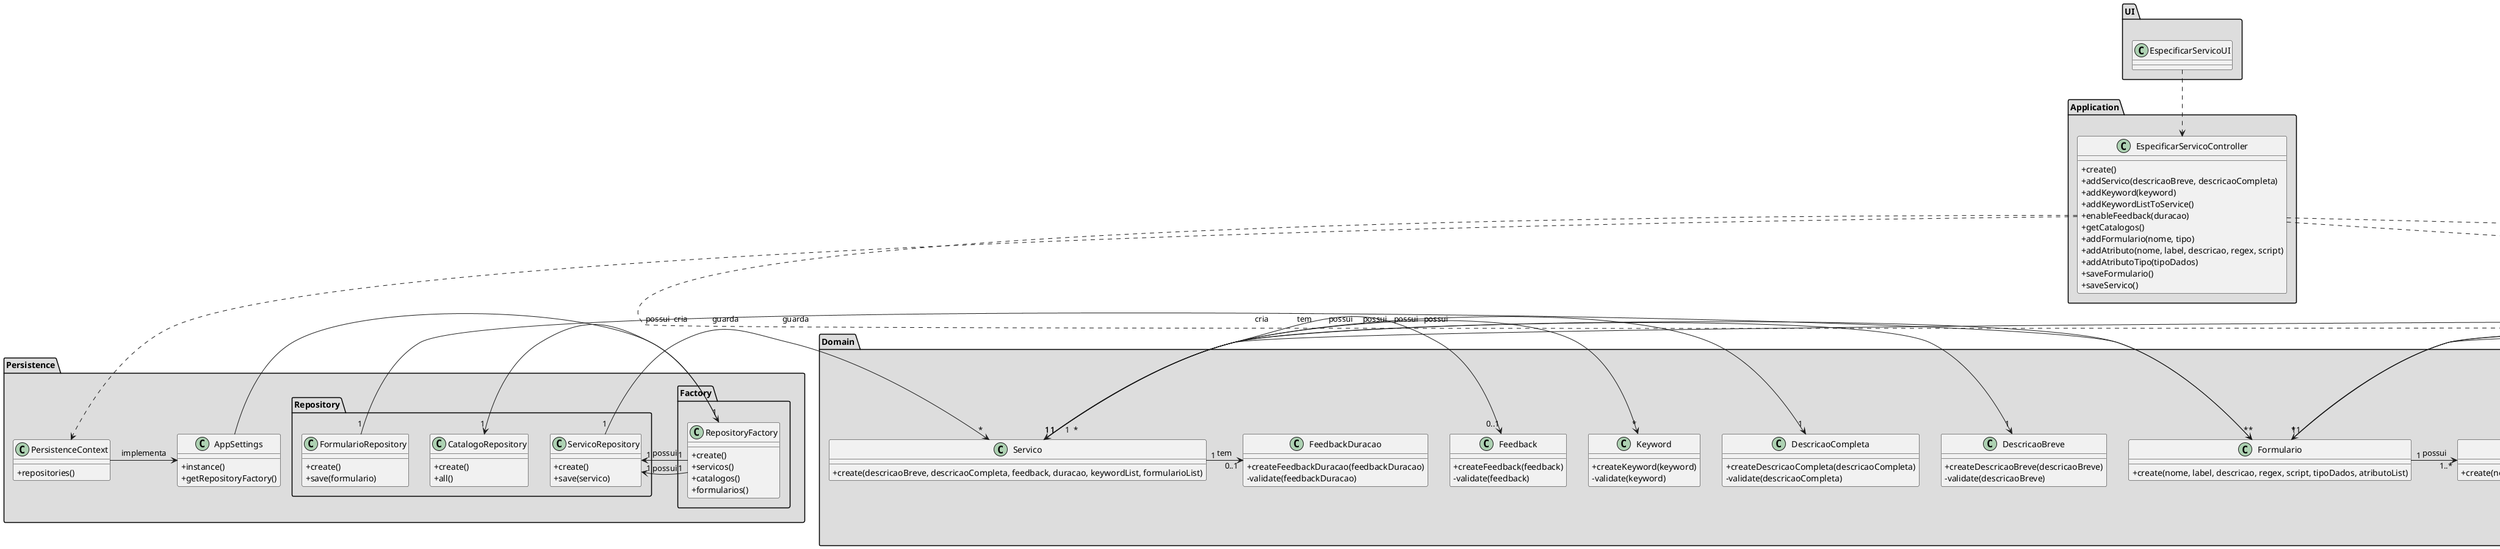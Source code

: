 @startuml
skinparam classAttributeIconSize 0

package "UI" #DDDDDD {
class EspecificarServicoUI{

}
}


package "Application" #DDDDDD {
class EspecificarServicoController{
+create()
+addServico(descricaoBreve, descricaoCompleta)
+addKeyword(keyword)
+addKeywordListToService()
+enableFeedback(duracao)
+getCatalogos()
+addFormulario(nome, tipo)
+addAtributo(nome, label, descricao, regex, script)
+addAtributoTipo(tipoDados)
+saveFormulario()
+saveServico()
}
}


package "Domain" #DDDDDD {
class Servico{
+create(descricaoBreve, descricaoCompleta, feedback, duracao, keywordList, formularioList)
}

class Formulario{
+create(nome, label, descricao, regex, script, tipoDados, atributoList)
}

class Atributo{
+create(nome, label, descricao, regex, script, tipoDados)
}

class DescricaoBreve{
+createDescricaoBreve(descricaoBreve)
-validate(descricaoBreve)
}

class DescricaoCompleta{
+createDescricaoCompleta(descricaoCompleta)
-validate(descricaoCompleta)
}

class Keyword{
+createKeyword(keyword)
-validate(keyword)
}

class Feedback{
+createFeedback(feedback)
-validate(feedback)
}

class FeedbackDuracao{
+createFeedbackDuracao(feedbackDuracao)
-validate(feedbackDuracao)
}

class FormularioNome{
+createFormularioNome(formularioNome)
-validate(formularioNome)
}

class FormularioTipo{
+createFormularioTipo(formularioTipo)
-validate(formularioTipo)
}

class AtributoNome{
+createAtributoNome(atributoNome)
-validate(atributoNome)
}

class AtributoLabel{
+createAtributoLabel(atributoLabel)
-validate(atributoLabel)
}

class AtributoDescricao{
+createAtributoDescricao(atributoDescricao)
-validate(atributoDescricao)
}

class AtributoRegex{
+createAtributoRegex(atributoRegex)
-validate(atributoRegex)
}

class AtributoScript{
+createAtributoScript(atributoScript)
-validate(atributoScript)
}

class AtributoTipoDados{
+createAtributoTipoDados(atributoTipoDados)
-validate(atributoTipoDados)
}

package Builder #DDDDDD {
class ServicoBuilder{
+create()
+setDescricaoBreve(descricaoBreve)
+setDescricaoCompleta(descricaoCompleta)
+setKeywordList(keywordList)
+setFeedback(feedback)
+setFeedbackDuracao(duracao)
+setFormularioList(formularioList)
+createServico()
}

class FormularioBuilder{
+create()
+setNome(nome)
+setLabel(label)
+setDescricao(descricao)
+setRegex(regex)
+setScript(script)
+setTipoDados(tipoDados)
+createAtributo()
}

class AtributoBuilder{
+create()
+setNomeCompleto(nomeCompleto)
+createColab()
}

}

}

package Persistence #DDDDDD {
class PersistenceContext{
+repositories()
}

class AppSettings{
+instance()
+getRepositoryFactory()
}

package Factory #DDDDDD {
class RepositoryFactory{
+create()
+servicos()
+catalogos()
+formularios()
}
}

package "Repository" #DDDDDD {
class ServicoRepository{
+create()
+save(servico)
}

class CatalogoRepository{
+create()
+all()
}

class FormularioRepository{
+create()
+save(formulario)
}

}



EspecificarServicoUI ..> EspecificarServicoController
EspecificarServicoController ..> ServicoBuilder
EspecificarServicoController ..> FormularioBuilder
EspecificarServicoController ..> AtributoBuilder
EspecificarServicoController ..> PersistenceContext

AppSettings -> RepositoryFactory : cria
PersistenceContext -> AppSettings : implementa

RepositoryFactory "1" -> "1" ServicoRepository : possui
RepositoryFactory "1" -> "1" CatalogoRepository : possui
RepositoryFactory "1" -> "1" ServicoRepository : possui

ServicoRepository "1" -> "*" Servico : guarda
ServicoBuilder "1" -> "*" Servico : cria
FormularioRepository "1" -> "*" Formulario : guarda
FormularioBuilder "1" -> "*" Formulario : cria

Servico "1" -> "1" DescricaoBreve : possui
Servico "1" -> "1" DescricaoCompleta : possui
Servico "1" -> "*" Keyword : possui
Servico "1" -> "0..1" Feedback : possui
Servico "1" -> "0..1" FeedbackDuracao : tem
Servico "1" -> "*" Formulario : tem

Formulario "1" -> "1" FormularioNome : possui
Formulario "1" -> "1" FormularioTipo : tem
Formulario "1" -> "1..*" Atributo : possui

Atributo "1" -> "1" AtributoNome : possui
Atributo "1" -> "1" AtributoLabel : possui
Atributo "1" -> "1" AtributoDescricao : possui
Atributo "1" -> "1" AtributoRegex : possui
Atributo "1" -> "1" AtributoScript : possui
Atributo "1" -> "1" AtributoTipoDados : possui


@enduml